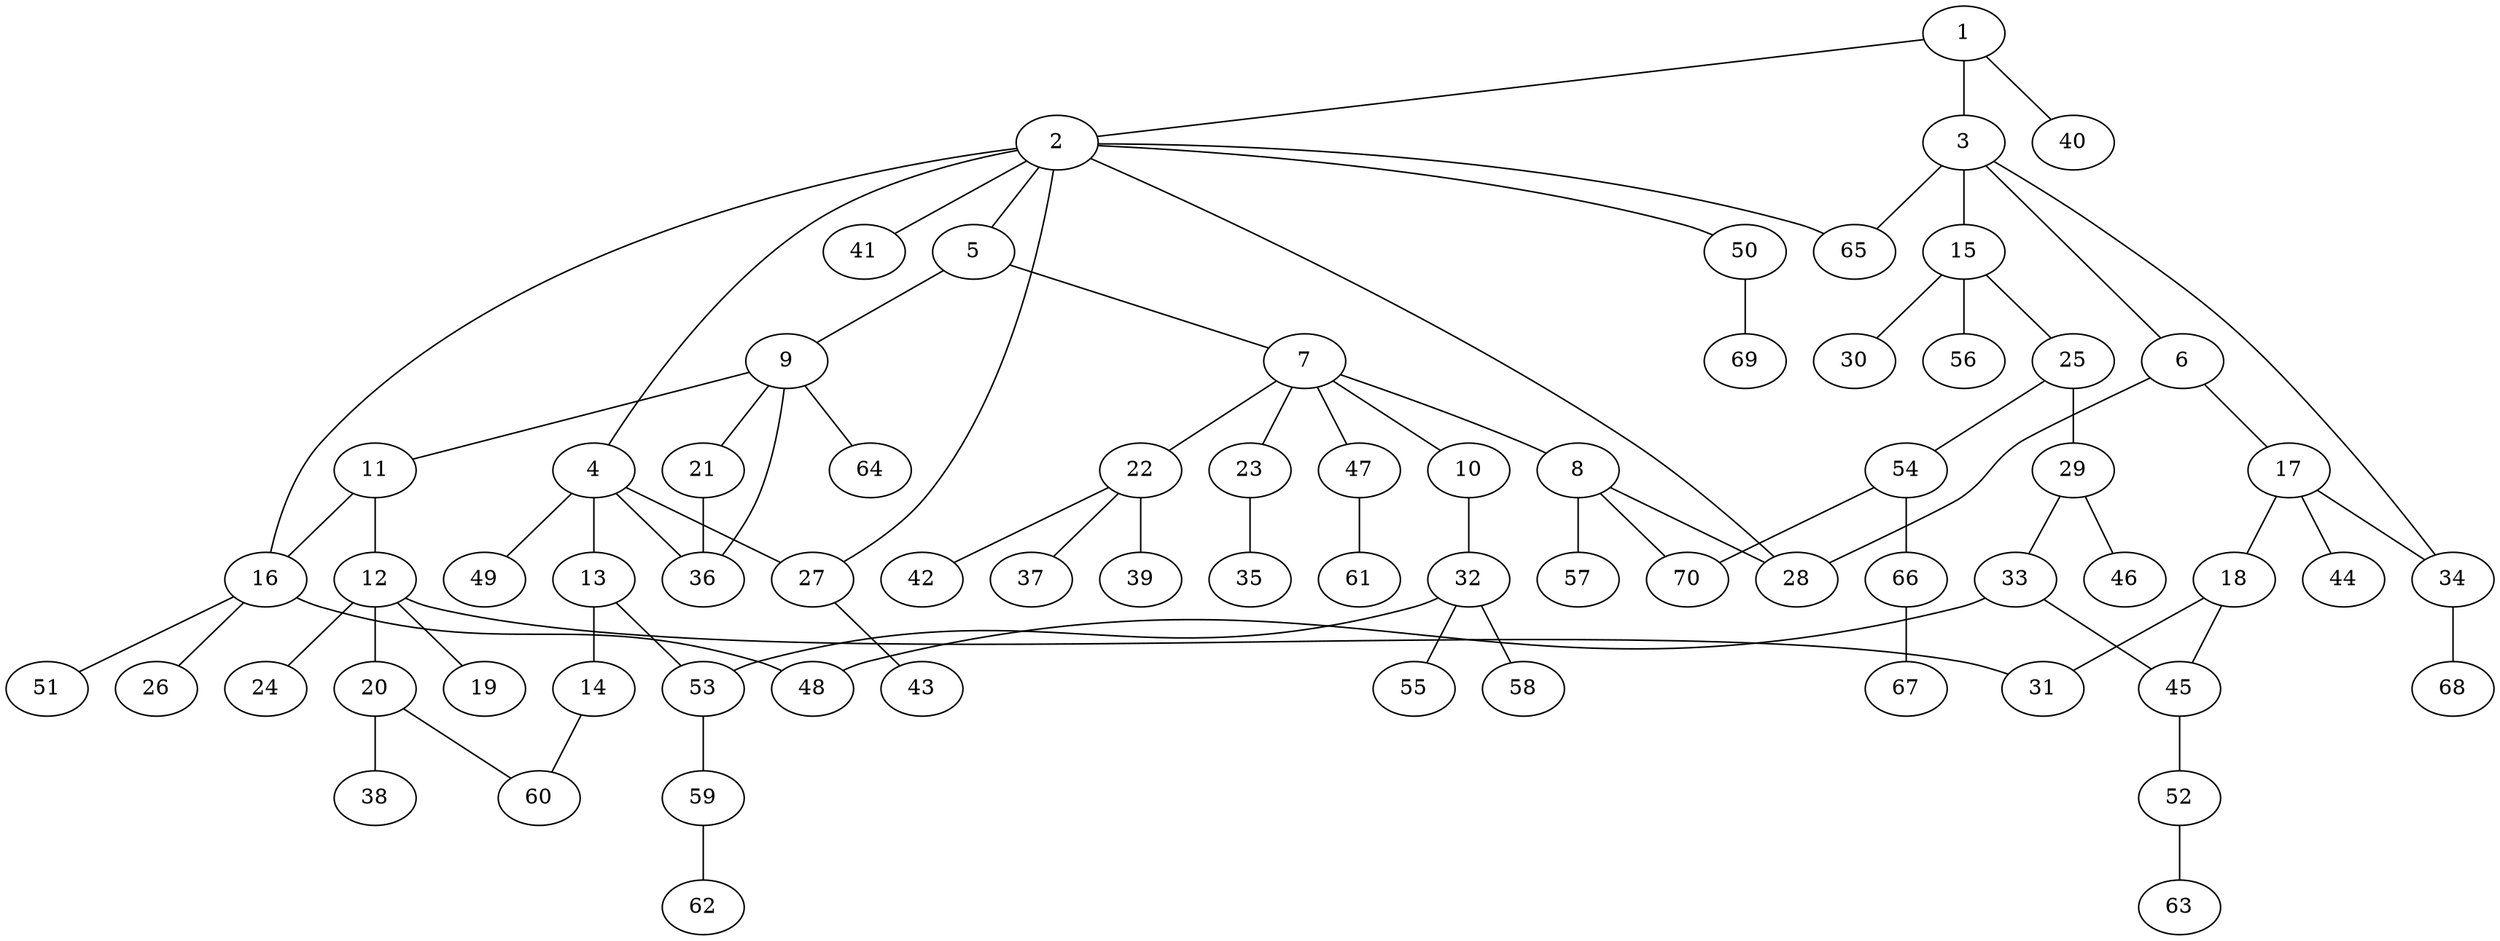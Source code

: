 graph graphname {1--2
1--3
1--40
2--4
2--5
2--16
2--27
2--28
2--41
2--50
2--65
3--6
3--15
3--34
3--65
4--13
4--27
4--36
4--49
5--7
5--9
6--17
6--28
7--8
7--10
7--22
7--23
7--47
8--28
8--57
8--70
9--11
9--21
9--36
9--64
10--32
11--12
11--16
12--19
12--20
12--24
12--31
13--14
13--53
14--60
15--25
15--30
15--56
16--26
16--48
16--51
17--18
17--34
17--44
18--31
18--45
20--38
20--60
21--36
22--37
22--39
22--42
23--35
25--29
25--54
27--43
29--33
29--46
32--53
32--55
32--58
33--45
33--48
34--68
45--52
47--61
50--69
52--63
53--59
54--66
54--70
59--62
66--67
}